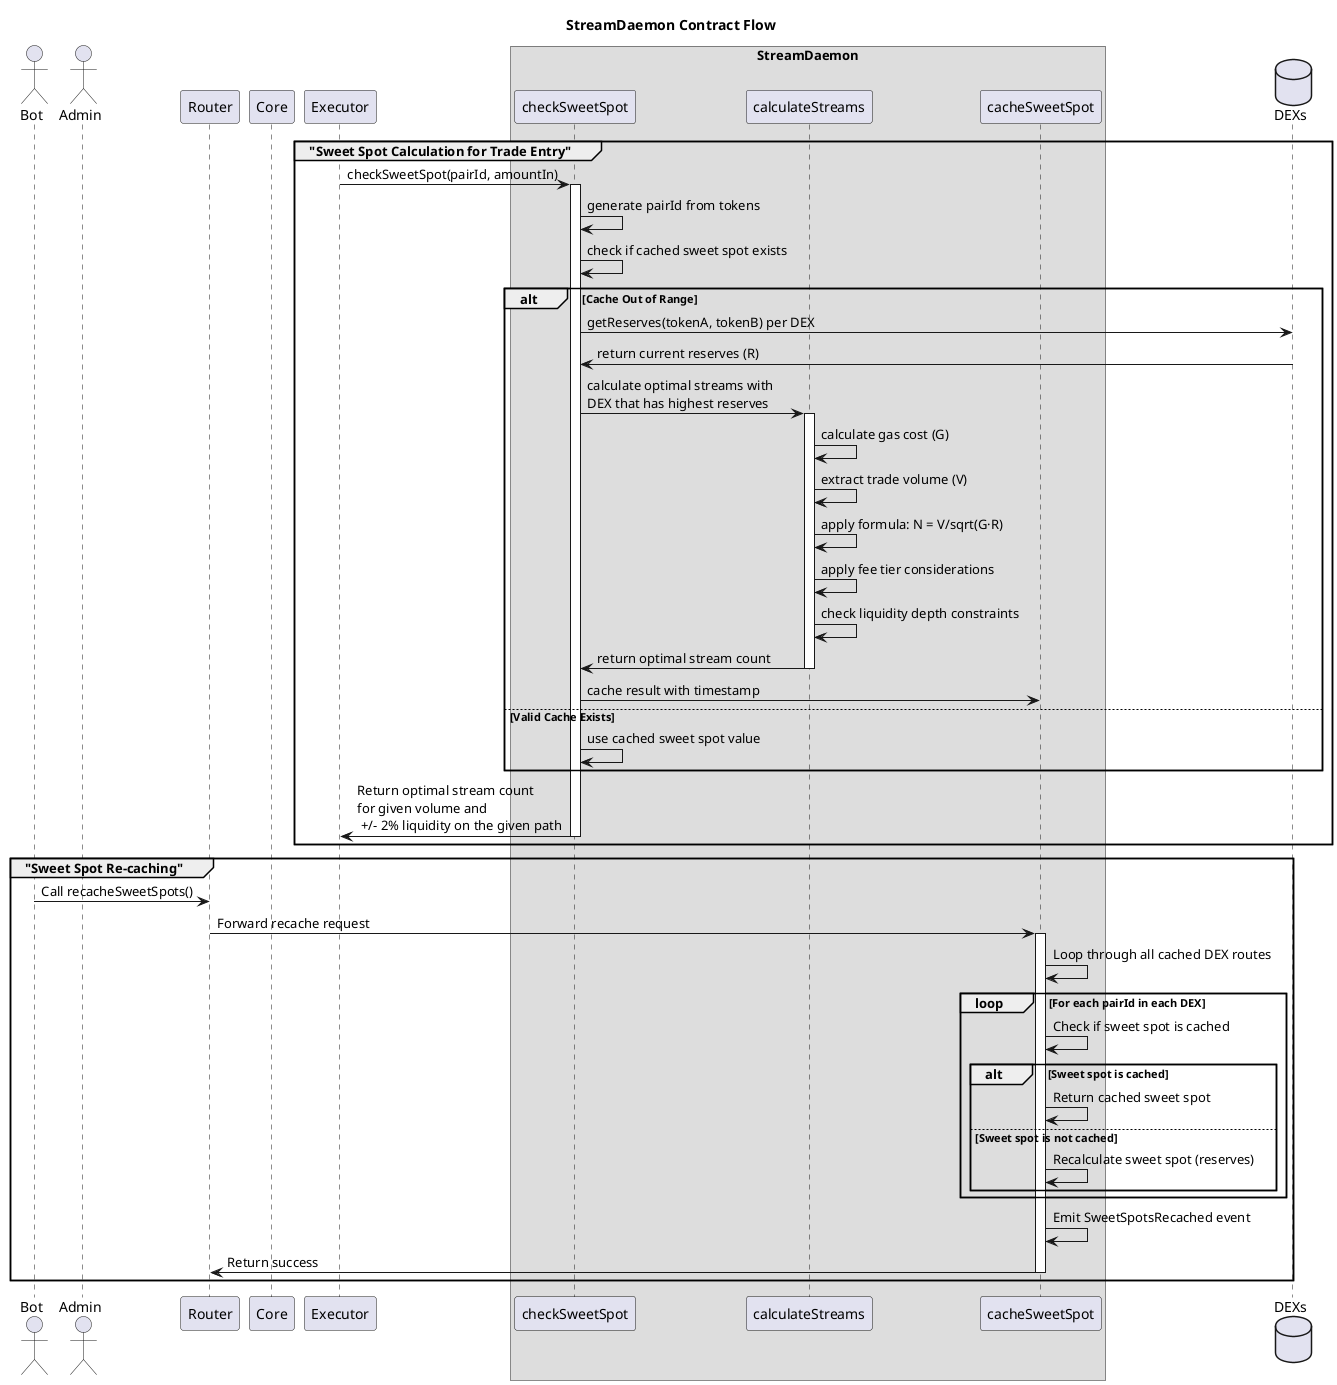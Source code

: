 @startuml StreamDaemon
title StreamDaemon Contract Flow

actor "Bot" as B
actor "Admin" as A
participant "Router" as R
participant "Core" as C
participant "Executor" as E
box StreamDaemon
participant "checkSweetSpot" as CSS
participant "calculateStreams" as CS
participant "cacheSweetSpot" as CSP
end box
database "DEXs" as DEX

group "Sweet Spot Calculation for Trade Entry"
  E -> CSS: checkSweetSpot(pairId, amountIn)
  activate CSS
  
  CSS -> CSS: generate pairId from tokens
  CSS -> CSS: check if cached sweet spot exists
  
  alt Cache Out of Range
    CSS -> DEX: getReserves(tokenA, tokenB) per DEX
    DEX -> CSS: return current reserves (R)
    CSS -> CS: calculate optimal streams with\nDEX that has highest reserves
    activate CS
    CS -> CS: calculate gas cost (G)
    CS -> CS: extract trade volume (V)
    CS -> CS: apply formula: N = V/sqrt(G·R)
    CS -> CS: apply fee tier considerations
    CS -> CS: check liquidity depth constraints
    CS -> CSS: return optimal stream count
    deactivate CS
    CSS -> CSP: cache result with timestamp
  else Valid Cache Exists
    CSS -> CSS: use cached sweet spot value
  end
  
  CSS -> E: Return optimal stream count\nfor given volume and\n +/- 2% liquidity on the given path
  deactivate CSS
end

group "Sweet Spot Re-caching"
  B -> R: Call recacheSweetSpots()
  R -> CSP: Forward recache request
  activate CSP
  
  CSP -> CSP: Loop through all cached DEX routes
  loop For each pairId in each DEX
    CSP -> CSP: Check if sweet spot is cached
    alt Sweet spot is cached
      CSP -> CSP: Return cached sweet spot
    else Sweet spot is not cached
      CSP -> CSP: Recalculate sweet spot (reserves)
    end
  end
  
  CSP -> CSP: Emit SweetSpotsRecached event
  CSP -> R: Return success
  deactivate CSP
end

@enduml
